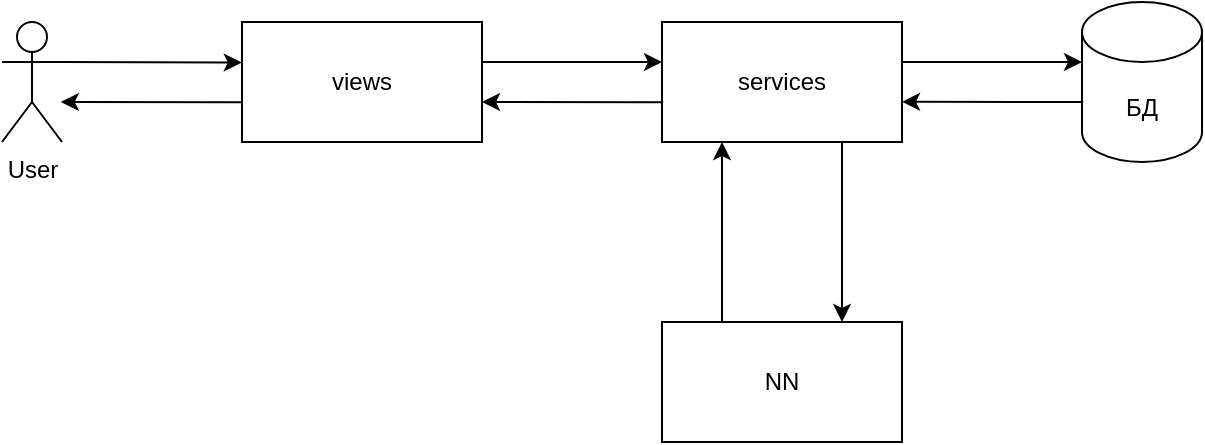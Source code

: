 <mxfile version="25.0.1">
  <diagram name="Page-1" id="ZM97q7AKA-v8BH1V6eCB">
    <mxGraphModel dx="1874" dy="553" grid="1" gridSize="10" guides="1" tooltips="1" connect="1" arrows="1" fold="1" page="1" pageScale="1" pageWidth="850" pageHeight="1100" math="0" shadow="0">
      <root>
        <mxCell id="0" />
        <mxCell id="1" parent="0" />
        <mxCell id="1DXc8Jnz5vjtbw085Kw9-1" value="&lt;div&gt;views&lt;/div&gt;" style="rounded=0;whiteSpace=wrap;html=1;" vertex="1" parent="1">
          <mxGeometry x="50" y="270" width="120" height="60" as="geometry" />
        </mxCell>
        <mxCell id="1DXc8Jnz5vjtbw085Kw9-2" value="services" style="rounded=0;whiteSpace=wrap;html=1;" vertex="1" parent="1">
          <mxGeometry x="260" y="270" width="120" height="60" as="geometry" />
        </mxCell>
        <mxCell id="1DXc8Jnz5vjtbw085Kw9-4" value="БД" style="shape=cylinder3;whiteSpace=wrap;html=1;boundedLbl=1;backgroundOutline=1;size=15;" vertex="1" parent="1">
          <mxGeometry x="470" y="260" width="60" height="80" as="geometry" />
        </mxCell>
        <mxCell id="1DXc8Jnz5vjtbw085Kw9-5" value="NN" style="rounded=0;whiteSpace=wrap;html=1;" vertex="1" parent="1">
          <mxGeometry x="260" y="420" width="120" height="60" as="geometry" />
        </mxCell>
        <mxCell id="1DXc8Jnz5vjtbw085Kw9-6" value="&lt;div&gt;User&lt;/div&gt;" style="shape=umlActor;verticalLabelPosition=bottom;verticalAlign=top;html=1;outlineConnect=0;" vertex="1" parent="1">
          <mxGeometry x="-70" y="270" width="30" height="60" as="geometry" />
        </mxCell>
        <mxCell id="1DXc8Jnz5vjtbw085Kw9-12" value="" style="endArrow=classic;html=1;rounded=0;exitX=1;exitY=0.333;exitDx=0;exitDy=0;exitPerimeter=0;entryX=-0.001;entryY=0.338;entryDx=0;entryDy=0;entryPerimeter=0;" edge="1" parent="1" source="1DXc8Jnz5vjtbw085Kw9-6" target="1DXc8Jnz5vjtbw085Kw9-1">
          <mxGeometry width="50" height="50" relative="1" as="geometry">
            <mxPoint x="130" y="410" as="sourcePoint" />
            <mxPoint x="180" y="360" as="targetPoint" />
          </mxGeometry>
        </mxCell>
        <mxCell id="1DXc8Jnz5vjtbw085Kw9-13" value="" style="endArrow=classic;html=1;rounded=0;exitX=1;exitY=0.333;exitDx=0;exitDy=0;exitPerimeter=0;entryX=-0.001;entryY=0.338;entryDx=0;entryDy=0;entryPerimeter=0;" edge="1" parent="1">
          <mxGeometry width="50" height="50" relative="1" as="geometry">
            <mxPoint x="170" y="290" as="sourcePoint" />
            <mxPoint x="260" y="290" as="targetPoint" />
          </mxGeometry>
        </mxCell>
        <mxCell id="1DXc8Jnz5vjtbw085Kw9-14" value="" style="endArrow=classic;html=1;rounded=0;exitX=1;exitY=0.333;exitDx=0;exitDy=0;exitPerimeter=0;entryX=-0.001;entryY=0.338;entryDx=0;entryDy=0;entryPerimeter=0;" edge="1" parent="1">
          <mxGeometry width="50" height="50" relative="1" as="geometry">
            <mxPoint x="380" y="290" as="sourcePoint" />
            <mxPoint x="470" y="290" as="targetPoint" />
          </mxGeometry>
        </mxCell>
        <mxCell id="1DXc8Jnz5vjtbw085Kw9-15" value="" style="endArrow=classic;html=1;rounded=0;exitX=0;exitY=0.625;exitDx=0;exitDy=0;exitPerimeter=0;entryX=0.995;entryY=0.665;entryDx=0;entryDy=0;entryPerimeter=0;" edge="1" parent="1">
          <mxGeometry width="50" height="50" relative="1" as="geometry">
            <mxPoint x="470.6" y="310" as="sourcePoint" />
            <mxPoint x="380.0" y="309.9" as="targetPoint" />
          </mxGeometry>
        </mxCell>
        <mxCell id="1DXc8Jnz5vjtbw085Kw9-16" value="" style="endArrow=classic;html=1;rounded=0;exitX=0;exitY=0.625;exitDx=0;exitDy=0;exitPerimeter=0;entryX=0.995;entryY=0.665;entryDx=0;entryDy=0;entryPerimeter=0;" edge="1" parent="1">
          <mxGeometry width="50" height="50" relative="1" as="geometry">
            <mxPoint x="260.6" y="310.1" as="sourcePoint" />
            <mxPoint x="170.0" y="310" as="targetPoint" />
          </mxGeometry>
        </mxCell>
        <mxCell id="1DXc8Jnz5vjtbw085Kw9-17" value="" style="endArrow=classic;html=1;rounded=0;exitX=0;exitY=0.625;exitDx=0;exitDy=0;exitPerimeter=0;entryX=0.995;entryY=0.665;entryDx=0;entryDy=0;entryPerimeter=0;" edge="1" parent="1">
          <mxGeometry width="50" height="50" relative="1" as="geometry">
            <mxPoint x="50.0" y="310.1" as="sourcePoint" />
            <mxPoint x="-40.6" y="310" as="targetPoint" />
          </mxGeometry>
        </mxCell>
        <mxCell id="1DXc8Jnz5vjtbw085Kw9-18" value="" style="endArrow=classic;html=1;rounded=0;entryX=0.25;entryY=1;entryDx=0;entryDy=0;exitX=0.25;exitY=0;exitDx=0;exitDy=0;" edge="1" parent="1" source="1DXc8Jnz5vjtbw085Kw9-5" target="1DXc8Jnz5vjtbw085Kw9-2">
          <mxGeometry width="50" height="50" relative="1" as="geometry">
            <mxPoint x="230" y="410" as="sourcePoint" />
            <mxPoint x="280" y="360" as="targetPoint" />
          </mxGeometry>
        </mxCell>
        <mxCell id="1DXc8Jnz5vjtbw085Kw9-19" value="" style="endArrow=classic;html=1;rounded=0;entryX=0.75;entryY=0;entryDx=0;entryDy=0;exitX=0.75;exitY=1;exitDx=0;exitDy=0;" edge="1" parent="1" source="1DXc8Jnz5vjtbw085Kw9-2" target="1DXc8Jnz5vjtbw085Kw9-5">
          <mxGeometry width="50" height="50" relative="1" as="geometry">
            <mxPoint x="300" y="430" as="sourcePoint" />
            <mxPoint x="300" y="340" as="targetPoint" />
          </mxGeometry>
        </mxCell>
      </root>
    </mxGraphModel>
  </diagram>
</mxfile>
